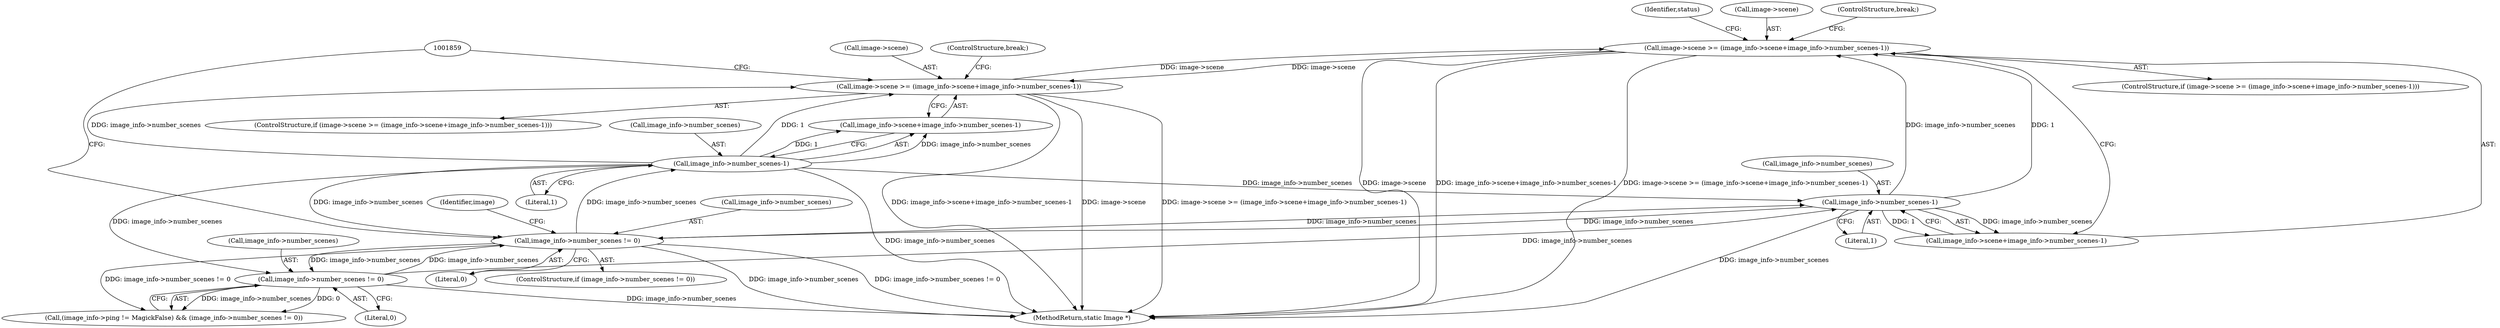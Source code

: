 digraph "0_ImageMagick_73fb0aac5b958521e1511e179ecc0ad49f70ebaf@pointer" {
"1000571" [label="(Call,image->scene >= (image_info->scene+image_info->number_scenes-1))"];
"1001844" [label="(Call,image->scene >= (image_info->scene+image_info->number_scenes-1))"];
"1000571" [label="(Call,image->scene >= (image_info->scene+image_info->number_scenes-1))"];
"1000579" [label="(Call,image_info->number_scenes-1)"];
"1001838" [label="(Call,image_info->number_scenes != 0)"];
"1000565" [label="(Call,image_info->number_scenes != 0)"];
"1001852" [label="(Call,image_info->number_scenes-1)"];
"1000583" [label="(Literal,1)"];
"1001838" [label="(Call,image_info->number_scenes != 0)"];
"1000569" [label="(Literal,0)"];
"1000575" [label="(Call,image_info->scene+image_info->number_scenes-1)"];
"1001843" [label="(ControlStructure,if (image->scene >= (image_info->scene+image_info->number_scenes-1)))"];
"1000559" [label="(Call,(image_info->ping != MagickFalse) && (image_info->number_scenes != 0))"];
"1000586" [label="(Identifier,status)"];
"1000566" [label="(Call,image_info->number_scenes)"];
"1001936" [label="(MethodReturn,static Image *)"];
"1001846" [label="(Identifier,image)"];
"1000572" [label="(Call,image->scene)"];
"1001844" [label="(Call,image->scene >= (image_info->scene+image_info->number_scenes-1))"];
"1001839" [label="(Call,image_info->number_scenes)"];
"1001856" [label="(Literal,1)"];
"1000571" [label="(Call,image->scene >= (image_info->scene+image_info->number_scenes-1))"];
"1000579" [label="(Call,image_info->number_scenes-1)"];
"1001848" [label="(Call,image_info->scene+image_info->number_scenes-1)"];
"1000580" [label="(Call,image_info->number_scenes)"];
"1001845" [label="(Call,image->scene)"];
"1001837" [label="(ControlStructure,if (image_info->number_scenes != 0))"];
"1000584" [label="(ControlStructure,break;)"];
"1001842" [label="(Literal,0)"];
"1001857" [label="(ControlStructure,break;)"];
"1001853" [label="(Call,image_info->number_scenes)"];
"1000570" [label="(ControlStructure,if (image->scene >= (image_info->scene+image_info->number_scenes-1)))"];
"1000565" [label="(Call,image_info->number_scenes != 0)"];
"1001852" [label="(Call,image_info->number_scenes-1)"];
"1000571" -> "1000570"  [label="AST: "];
"1000571" -> "1000575"  [label="CFG: "];
"1000572" -> "1000571"  [label="AST: "];
"1000575" -> "1000571"  [label="AST: "];
"1000584" -> "1000571"  [label="CFG: "];
"1000586" -> "1000571"  [label="CFG: "];
"1000571" -> "1001936"  [label="DDG: image_info->scene+image_info->number_scenes-1"];
"1000571" -> "1001936"  [label="DDG: image->scene >= (image_info->scene+image_info->number_scenes-1)"];
"1000571" -> "1001936"  [label="DDG: image->scene"];
"1001844" -> "1000571"  [label="DDG: image->scene"];
"1000579" -> "1000571"  [label="DDG: image_info->number_scenes"];
"1000579" -> "1000571"  [label="DDG: 1"];
"1000571" -> "1001844"  [label="DDG: image->scene"];
"1001844" -> "1001843"  [label="AST: "];
"1001844" -> "1001848"  [label="CFG: "];
"1001845" -> "1001844"  [label="AST: "];
"1001848" -> "1001844"  [label="AST: "];
"1001857" -> "1001844"  [label="CFG: "];
"1001859" -> "1001844"  [label="CFG: "];
"1001844" -> "1001936"  [label="DDG: image_info->scene+image_info->number_scenes-1"];
"1001844" -> "1001936"  [label="DDG: image->scene"];
"1001844" -> "1001936"  [label="DDG: image->scene >= (image_info->scene+image_info->number_scenes-1)"];
"1001852" -> "1001844"  [label="DDG: image_info->number_scenes"];
"1001852" -> "1001844"  [label="DDG: 1"];
"1000579" -> "1000575"  [label="AST: "];
"1000579" -> "1000583"  [label="CFG: "];
"1000580" -> "1000579"  [label="AST: "];
"1000583" -> "1000579"  [label="AST: "];
"1000575" -> "1000579"  [label="CFG: "];
"1000579" -> "1001936"  [label="DDG: image_info->number_scenes"];
"1000579" -> "1000575"  [label="DDG: image_info->number_scenes"];
"1000579" -> "1000575"  [label="DDG: 1"];
"1001838" -> "1000579"  [label="DDG: image_info->number_scenes"];
"1000565" -> "1000579"  [label="DDG: image_info->number_scenes"];
"1001852" -> "1000579"  [label="DDG: image_info->number_scenes"];
"1000579" -> "1001838"  [label="DDG: image_info->number_scenes"];
"1001838" -> "1001837"  [label="AST: "];
"1001838" -> "1001842"  [label="CFG: "];
"1001839" -> "1001838"  [label="AST: "];
"1001842" -> "1001838"  [label="AST: "];
"1001846" -> "1001838"  [label="CFG: "];
"1001859" -> "1001838"  [label="CFG: "];
"1001838" -> "1001936"  [label="DDG: image_info->number_scenes"];
"1001838" -> "1001936"  [label="DDG: image_info->number_scenes != 0"];
"1001838" -> "1000559"  [label="DDG: image_info->number_scenes != 0"];
"1001838" -> "1000565"  [label="DDG: image_info->number_scenes"];
"1000565" -> "1001838"  [label="DDG: image_info->number_scenes"];
"1001852" -> "1001838"  [label="DDG: image_info->number_scenes"];
"1001838" -> "1001852"  [label="DDG: image_info->number_scenes"];
"1000565" -> "1000559"  [label="AST: "];
"1000565" -> "1000569"  [label="CFG: "];
"1000566" -> "1000565"  [label="AST: "];
"1000569" -> "1000565"  [label="AST: "];
"1000559" -> "1000565"  [label="CFG: "];
"1000565" -> "1001936"  [label="DDG: image_info->number_scenes"];
"1000565" -> "1000559"  [label="DDG: image_info->number_scenes"];
"1000565" -> "1000559"  [label="DDG: 0"];
"1001852" -> "1000565"  [label="DDG: image_info->number_scenes"];
"1001852" -> "1001848"  [label="AST: "];
"1001852" -> "1001856"  [label="CFG: "];
"1001853" -> "1001852"  [label="AST: "];
"1001856" -> "1001852"  [label="AST: "];
"1001848" -> "1001852"  [label="CFG: "];
"1001852" -> "1001936"  [label="DDG: image_info->number_scenes"];
"1001852" -> "1001848"  [label="DDG: image_info->number_scenes"];
"1001852" -> "1001848"  [label="DDG: 1"];
}
